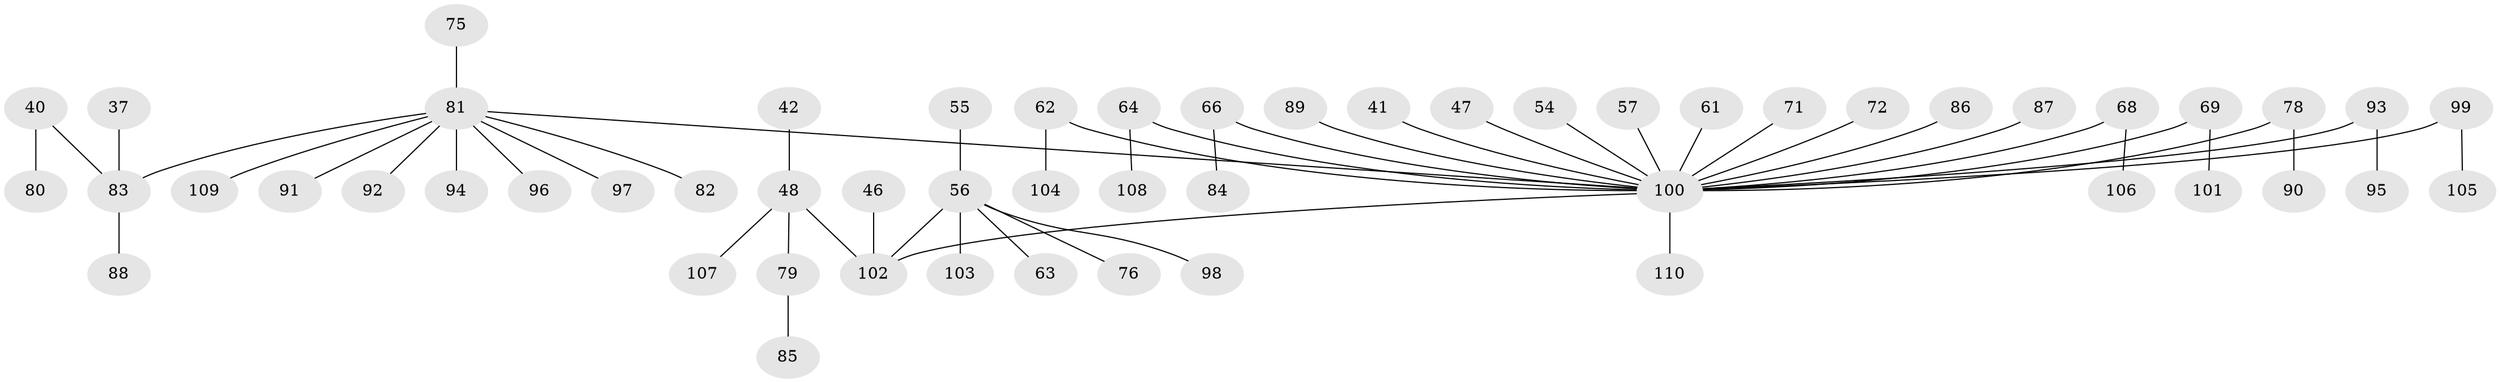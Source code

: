 // original degree distribution, {8: 0.00909090909090909, 7: 0.00909090909090909, 4: 0.07272727272727272, 3: 0.12727272727272726, 6: 0.00909090909090909, 5: 0.02727272727272727, 1: 0.509090909090909, 2: 0.23636363636363636}
// Generated by graph-tools (version 1.1) at 2025/52/03/09/25 04:52:40]
// undirected, 55 vertices, 54 edges
graph export_dot {
graph [start="1"]
  node [color=gray90,style=filled];
  37;
  40;
  41;
  42;
  46;
  47;
  48 [super="+29"];
  54;
  55;
  56 [super="+21+33+51"];
  57;
  61;
  62;
  63;
  64 [super="+58"];
  66;
  68;
  69;
  71;
  72;
  75;
  76;
  78;
  79;
  80;
  81 [super="+77+43+52+53+67+74"];
  82;
  83 [super="+12"];
  84;
  85;
  86;
  87;
  88;
  89;
  90;
  91;
  92;
  93;
  94;
  95;
  96;
  97;
  98;
  99;
  100 [super="+32+38+50+35+10+14+27+36+60+70+59"];
  101;
  102 [super="+44"];
  103;
  104;
  105;
  106;
  107;
  108;
  109;
  110;
  37 -- 83;
  40 -- 80;
  40 -- 83;
  41 -- 100;
  42 -- 48;
  46 -- 102;
  47 -- 100;
  48 -- 107;
  48 -- 79;
  48 -- 102;
  54 -- 100;
  55 -- 56;
  56 -- 98;
  56 -- 103;
  56 -- 63;
  56 -- 76;
  56 -- 102;
  57 -- 100;
  61 -- 100;
  62 -- 104;
  62 -- 100;
  64 -- 100;
  64 -- 108;
  66 -- 84;
  66 -- 100;
  68 -- 106;
  68 -- 100;
  69 -- 101;
  69 -- 100;
  71 -- 100;
  72 -- 100;
  75 -- 81;
  78 -- 90;
  78 -- 100;
  79 -- 85;
  81 -- 82;
  81 -- 96;
  81 -- 97;
  81 -- 100;
  81 -- 109;
  81 -- 83;
  81 -- 91;
  81 -- 92;
  81 -- 94;
  83 -- 88;
  86 -- 100;
  87 -- 100;
  89 -- 100;
  93 -- 95;
  93 -- 100;
  99 -- 105;
  99 -- 100;
  100 -- 110;
  100 -- 102;
}
